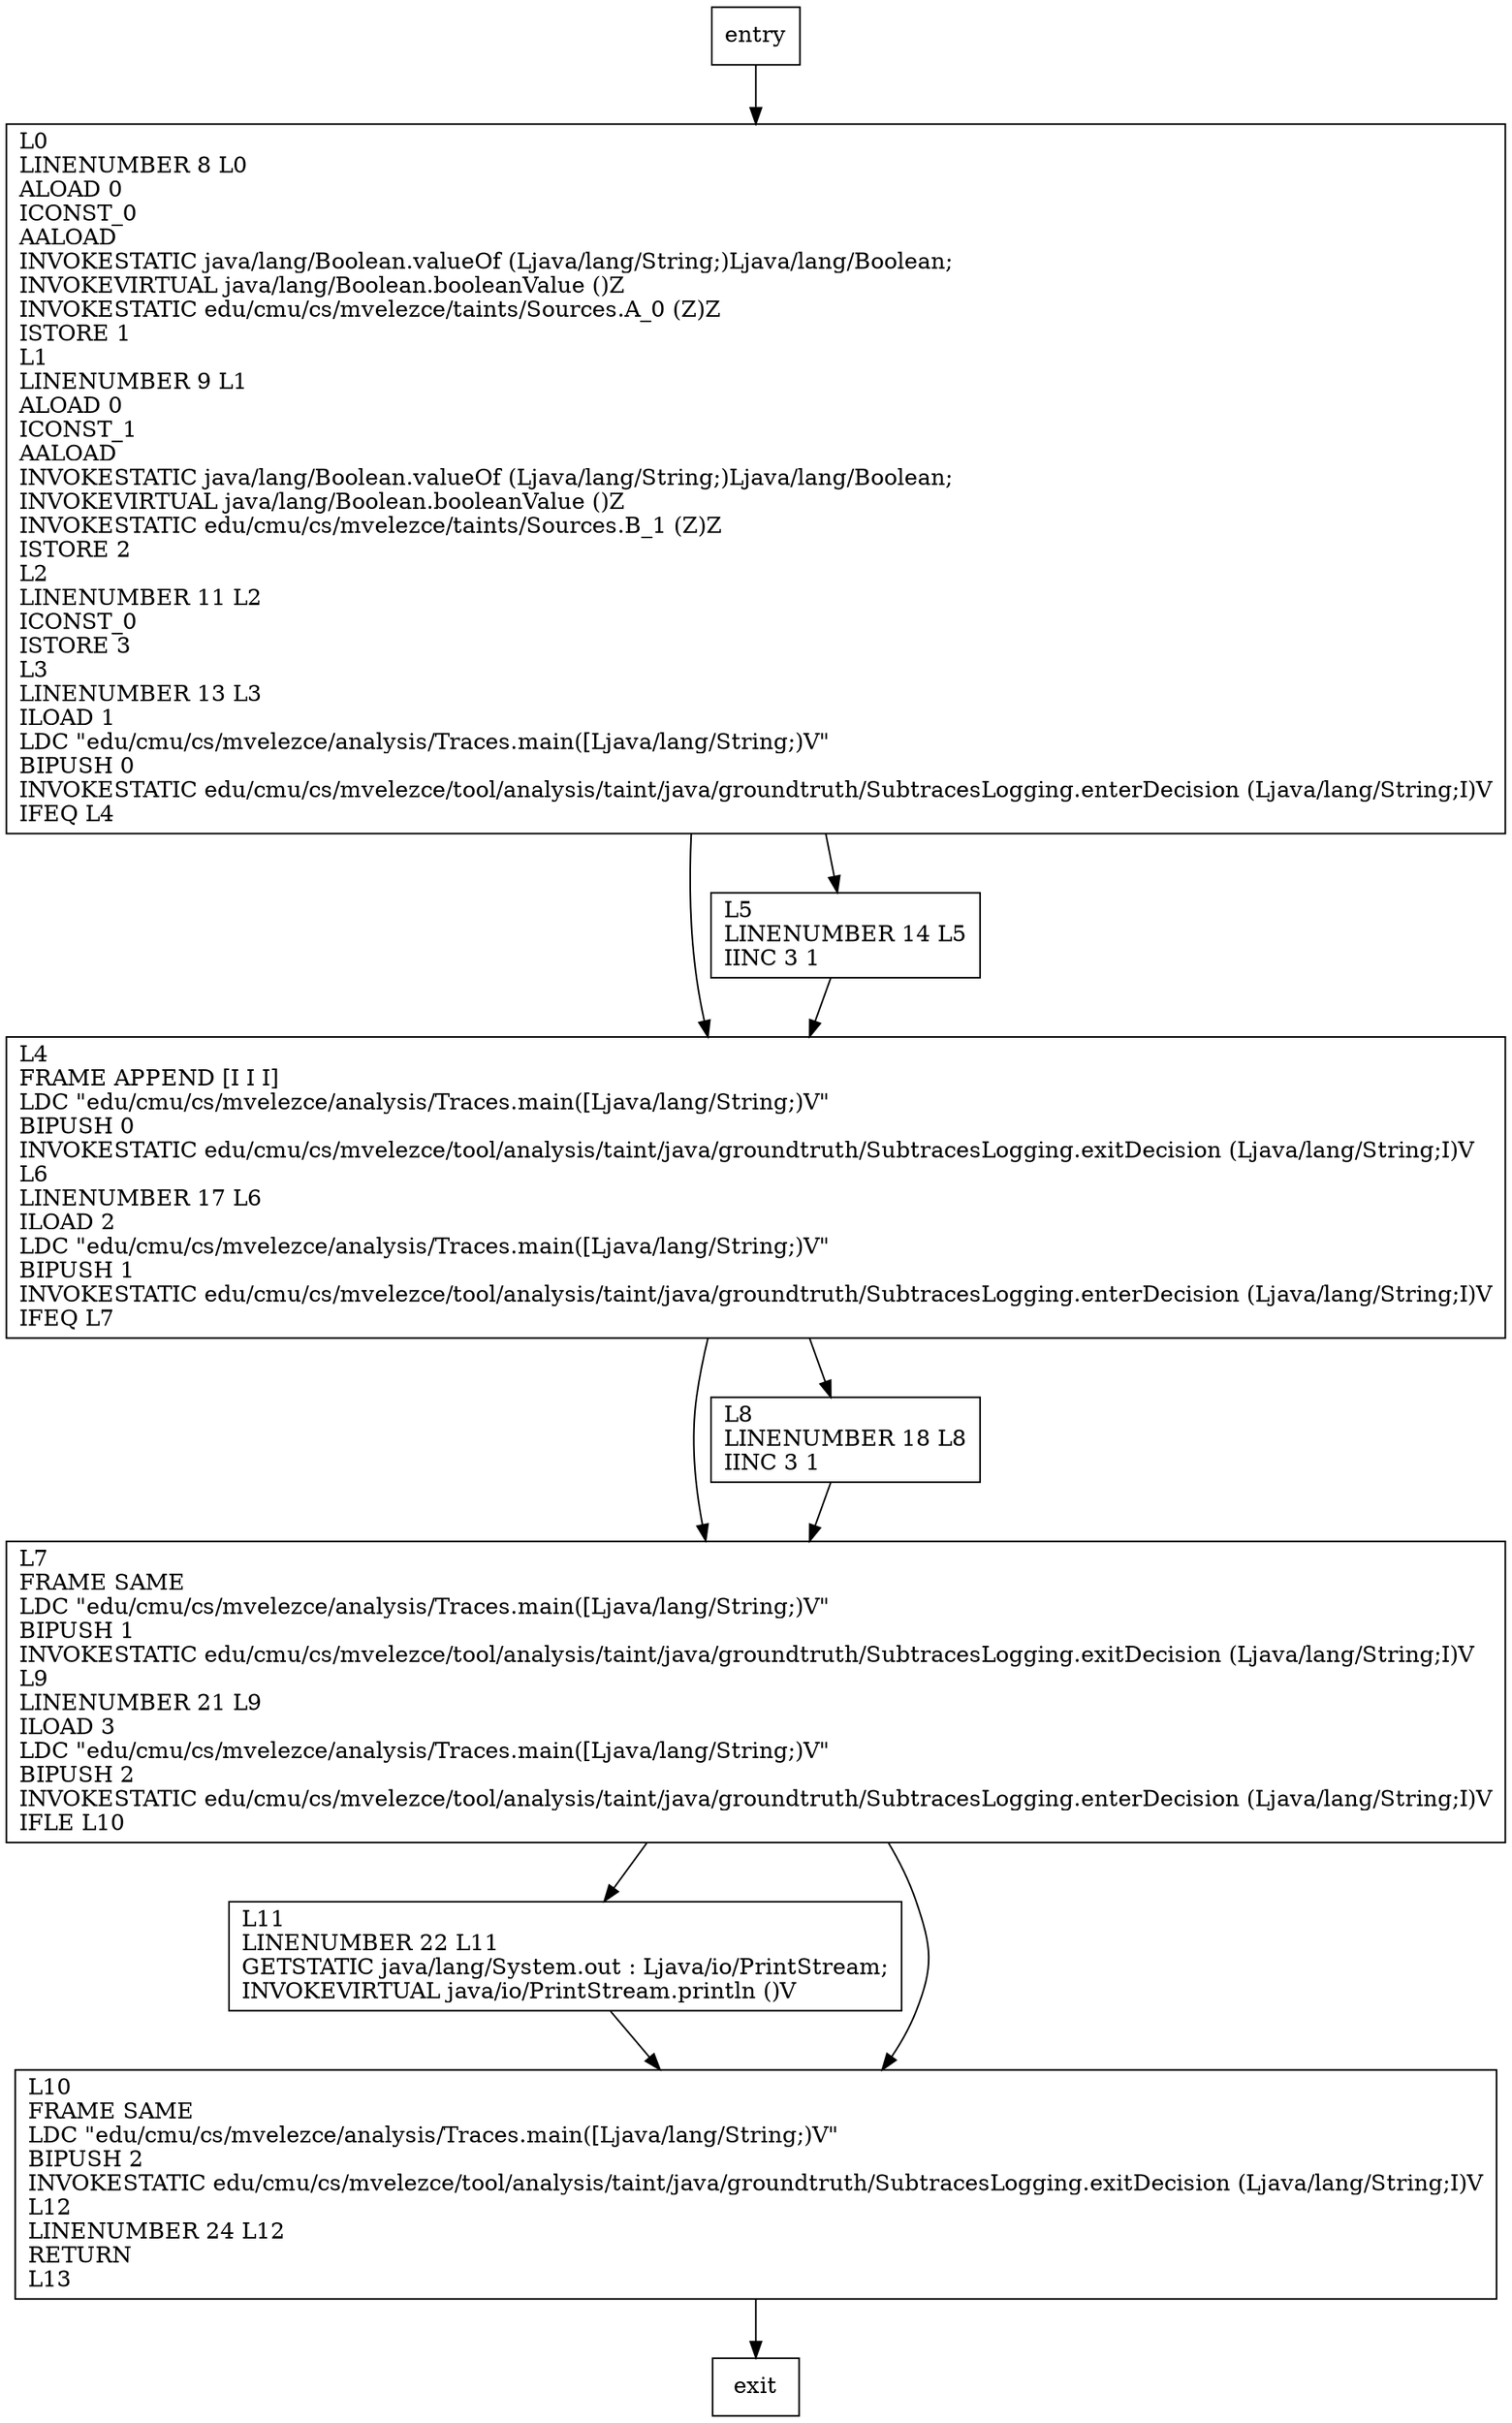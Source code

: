 digraph main {
node [shape=record];
983253408 [label="L11\lLINENUMBER 22 L11\lGETSTATIC java/lang/System.out : Ljava/io/PrintStream;\lINVOKEVIRTUAL java/io/PrintStream.println ()V\l"];
1283290160 [label="L4\lFRAME APPEND [I I I]\lLDC \"edu/cmu/cs/mvelezce/analysis/Traces.main([Ljava/lang/String;)V\"\lBIPUSH 0\lINVOKESTATIC edu/cmu/cs/mvelezce/tool/analysis/taint/java/groundtruth/SubtracesLogging.exitDecision (Ljava/lang/String;I)V\lL6\lLINENUMBER 17 L6\lILOAD 2\lLDC \"edu/cmu/cs/mvelezce/analysis/Traces.main([Ljava/lang/String;)V\"\lBIPUSH 1\lINVOKESTATIC edu/cmu/cs/mvelezce/tool/analysis/taint/java/groundtruth/SubtracesLogging.enterDecision (Ljava/lang/String;I)V\lIFEQ L7\l"];
1319217746 [label="L5\lLINENUMBER 14 L5\lIINC 3 1\l"];
762376978 [label="L0\lLINENUMBER 8 L0\lALOAD 0\lICONST_0\lAALOAD\lINVOKESTATIC java/lang/Boolean.valueOf (Ljava/lang/String;)Ljava/lang/Boolean;\lINVOKEVIRTUAL java/lang/Boolean.booleanValue ()Z\lINVOKESTATIC edu/cmu/cs/mvelezce/taints/Sources.A_0 (Z)Z\lISTORE 1\lL1\lLINENUMBER 9 L1\lALOAD 0\lICONST_1\lAALOAD\lINVOKESTATIC java/lang/Boolean.valueOf (Ljava/lang/String;)Ljava/lang/Boolean;\lINVOKEVIRTUAL java/lang/Boolean.booleanValue ()Z\lINVOKESTATIC edu/cmu/cs/mvelezce/taints/Sources.B_1 (Z)Z\lISTORE 2\lL2\lLINENUMBER 11 L2\lICONST_0\lISTORE 3\lL3\lLINENUMBER 13 L3\lILOAD 1\lLDC \"edu/cmu/cs/mvelezce/analysis/Traces.main([Ljava/lang/String;)V\"\lBIPUSH 0\lINVOKESTATIC edu/cmu/cs/mvelezce/tool/analysis/taint/java/groundtruth/SubtracesLogging.enterDecision (Ljava/lang/String;I)V\lIFEQ L4\l"];
1590736099 [label="L7\lFRAME SAME\lLDC \"edu/cmu/cs/mvelezce/analysis/Traces.main([Ljava/lang/String;)V\"\lBIPUSH 1\lINVOKESTATIC edu/cmu/cs/mvelezce/tool/analysis/taint/java/groundtruth/SubtracesLogging.exitDecision (Ljava/lang/String;I)V\lL9\lLINENUMBER 21 L9\lILOAD 3\lLDC \"edu/cmu/cs/mvelezce/analysis/Traces.main([Ljava/lang/String;)V\"\lBIPUSH 2\lINVOKESTATIC edu/cmu/cs/mvelezce/tool/analysis/taint/java/groundtruth/SubtracesLogging.enterDecision (Ljava/lang/String;I)V\lIFLE L10\l"];
2041288701 [label="L10\lFRAME SAME\lLDC \"edu/cmu/cs/mvelezce/analysis/Traces.main([Ljava/lang/String;)V\"\lBIPUSH 2\lINVOKESTATIC edu/cmu/cs/mvelezce/tool/analysis/taint/java/groundtruth/SubtracesLogging.exitDecision (Ljava/lang/String;I)V\lL12\lLINENUMBER 24 L12\lRETURN\lL13\l"];
1947349264 [label="L8\lLINENUMBER 18 L8\lIINC 3 1\l"];
entry;
exit;
entry -> 762376978;
983253408 -> 2041288701;
1283290160 -> 1590736099;
1283290160 -> 1947349264;
1319217746 -> 1283290160;
762376978 -> 1283290160;
762376978 -> 1319217746;
1590736099 -> 983253408;
1590736099 -> 2041288701;
2041288701 -> exit;
1947349264 -> 1590736099;
}
